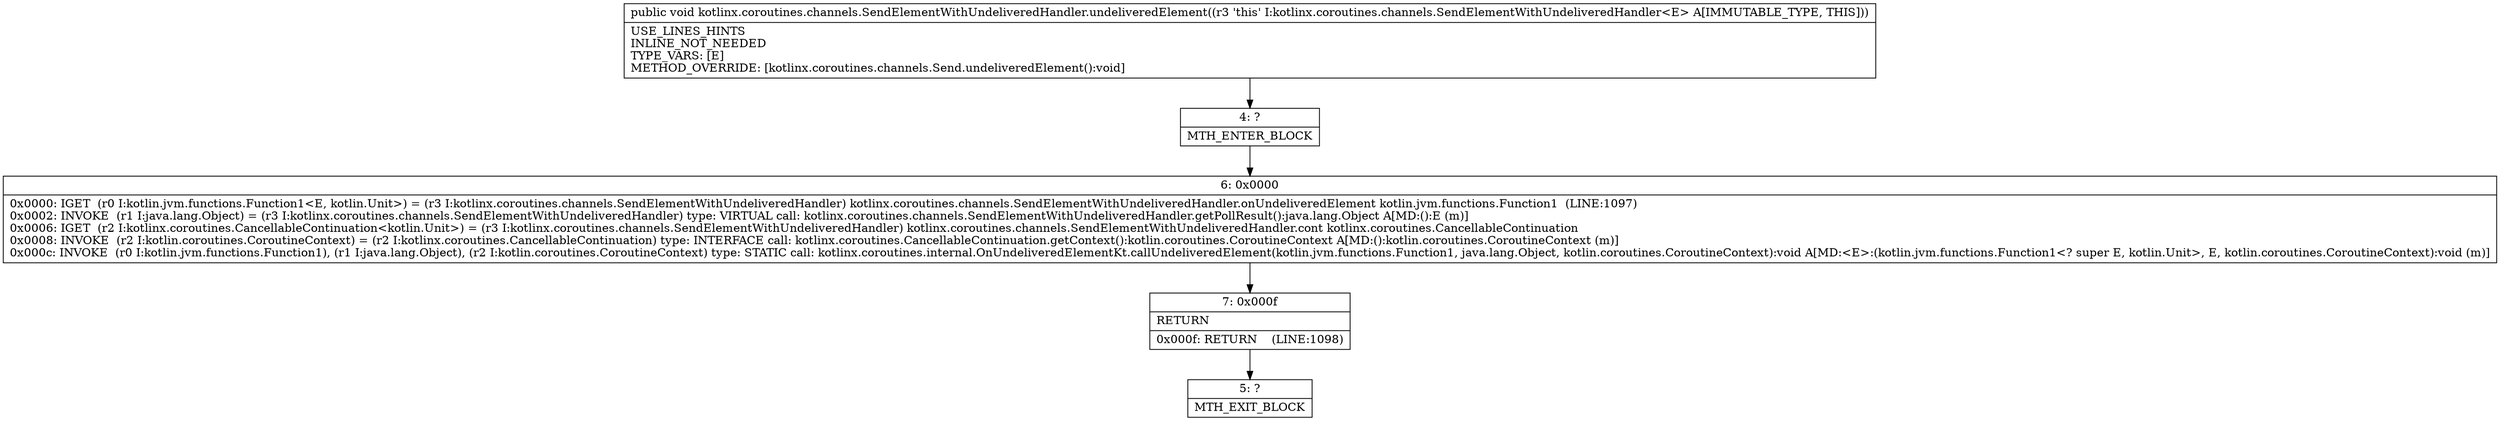 digraph "CFG forkotlinx.coroutines.channels.SendElementWithUndeliveredHandler.undeliveredElement()V" {
Node_4 [shape=record,label="{4\:\ ?|MTH_ENTER_BLOCK\l}"];
Node_6 [shape=record,label="{6\:\ 0x0000|0x0000: IGET  (r0 I:kotlin.jvm.functions.Function1\<E, kotlin.Unit\>) = (r3 I:kotlinx.coroutines.channels.SendElementWithUndeliveredHandler) kotlinx.coroutines.channels.SendElementWithUndeliveredHandler.onUndeliveredElement kotlin.jvm.functions.Function1  (LINE:1097)\l0x0002: INVOKE  (r1 I:java.lang.Object) = (r3 I:kotlinx.coroutines.channels.SendElementWithUndeliveredHandler) type: VIRTUAL call: kotlinx.coroutines.channels.SendElementWithUndeliveredHandler.getPollResult():java.lang.Object A[MD:():E (m)]\l0x0006: IGET  (r2 I:kotlinx.coroutines.CancellableContinuation\<kotlin.Unit\>) = (r3 I:kotlinx.coroutines.channels.SendElementWithUndeliveredHandler) kotlinx.coroutines.channels.SendElementWithUndeliveredHandler.cont kotlinx.coroutines.CancellableContinuation \l0x0008: INVOKE  (r2 I:kotlin.coroutines.CoroutineContext) = (r2 I:kotlinx.coroutines.CancellableContinuation) type: INTERFACE call: kotlinx.coroutines.CancellableContinuation.getContext():kotlin.coroutines.CoroutineContext A[MD:():kotlin.coroutines.CoroutineContext (m)]\l0x000c: INVOKE  (r0 I:kotlin.jvm.functions.Function1), (r1 I:java.lang.Object), (r2 I:kotlin.coroutines.CoroutineContext) type: STATIC call: kotlinx.coroutines.internal.OnUndeliveredElementKt.callUndeliveredElement(kotlin.jvm.functions.Function1, java.lang.Object, kotlin.coroutines.CoroutineContext):void A[MD:\<E\>:(kotlin.jvm.functions.Function1\<? super E, kotlin.Unit\>, E, kotlin.coroutines.CoroutineContext):void (m)]\l}"];
Node_7 [shape=record,label="{7\:\ 0x000f|RETURN\l|0x000f: RETURN    (LINE:1098)\l}"];
Node_5 [shape=record,label="{5\:\ ?|MTH_EXIT_BLOCK\l}"];
MethodNode[shape=record,label="{public void kotlinx.coroutines.channels.SendElementWithUndeliveredHandler.undeliveredElement((r3 'this' I:kotlinx.coroutines.channels.SendElementWithUndeliveredHandler\<E\> A[IMMUTABLE_TYPE, THIS]))  | USE_LINES_HINTS\lINLINE_NOT_NEEDED\lTYPE_VARS: [E]\lMETHOD_OVERRIDE: [kotlinx.coroutines.channels.Send.undeliveredElement():void]\l}"];
MethodNode -> Node_4;Node_4 -> Node_6;
Node_6 -> Node_7;
Node_7 -> Node_5;
}

